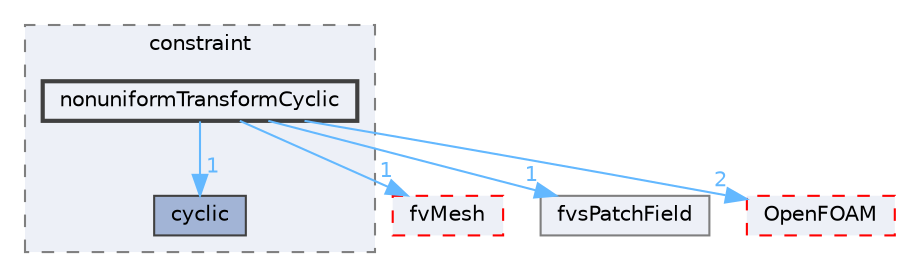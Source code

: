 digraph "src/finiteVolume/fields/fvsPatchFields/constraint/nonuniformTransformCyclic"
{
 // LATEX_PDF_SIZE
  bgcolor="transparent";
  edge [fontname=Helvetica,fontsize=10,labelfontname=Helvetica,labelfontsize=10];
  node [fontname=Helvetica,fontsize=10,shape=box,height=0.2,width=0.4];
  compound=true
  subgraph clusterdir_d3657b0b23136d928b995b4c42c4ccd9 {
    graph [ bgcolor="#edf0f7", pencolor="grey50", label="constraint", fontname=Helvetica,fontsize=10 style="filled,dashed", URL="dir_d3657b0b23136d928b995b4c42c4ccd9.html",tooltip=""]
  dir_19ade4d920b03fe04129384a1ccaaa09 [label="cyclic", fillcolor="#a2b4d6", color="grey25", style="filled", URL="dir_19ade4d920b03fe04129384a1ccaaa09.html",tooltip=""];
  dir_8024153c8c5357530912c9752f55dfe5 [label="nonuniformTransformCyclic", fillcolor="#edf0f7", color="grey25", style="filled,bold", URL="dir_8024153c8c5357530912c9752f55dfe5.html",tooltip=""];
  }
  dir_c382fa095c9c33d8673c0dd60aaef275 [label="fvMesh", fillcolor="#edf0f7", color="red", style="filled,dashed", URL="dir_c382fa095c9c33d8673c0dd60aaef275.html",tooltip=""];
  dir_f8fc54ccdbdfd051989b9c9b77557e92 [label="fvsPatchField", fillcolor="#edf0f7", color="grey50", style="filled", URL="dir_f8fc54ccdbdfd051989b9c9b77557e92.html",tooltip=""];
  dir_c5473ff19b20e6ec4dfe5c310b3778a8 [label="OpenFOAM", fillcolor="#edf0f7", color="red", style="filled,dashed", URL="dir_c5473ff19b20e6ec4dfe5c310b3778a8.html",tooltip=""];
  dir_8024153c8c5357530912c9752f55dfe5->dir_19ade4d920b03fe04129384a1ccaaa09 [headlabel="1", labeldistance=1.5 headhref="dir_002579_000758.html" href="dir_002579_000758.html" color="steelblue1" fontcolor="steelblue1"];
  dir_8024153c8c5357530912c9752f55dfe5->dir_c382fa095c9c33d8673c0dd60aaef275 [headlabel="1", labeldistance=1.5 headhref="dir_002579_001544.html" href="dir_002579_001544.html" color="steelblue1" fontcolor="steelblue1"];
  dir_8024153c8c5357530912c9752f55dfe5->dir_c5473ff19b20e6ec4dfe5c310b3778a8 [headlabel="2", labeldistance=1.5 headhref="dir_002579_002695.html" href="dir_002579_002695.html" color="steelblue1" fontcolor="steelblue1"];
  dir_8024153c8c5357530912c9752f55dfe5->dir_f8fc54ccdbdfd051989b9c9b77557e92 [headlabel="1", labeldistance=1.5 headhref="dir_002579_001572.html" href="dir_002579_001572.html" color="steelblue1" fontcolor="steelblue1"];
}
